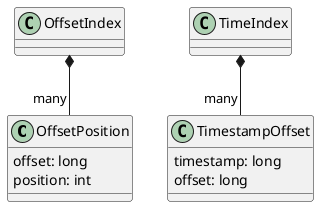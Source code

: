 @startuml
class OffsetPosition {
	offset: long
	position: int
}
class TimestampOffset {
	timestamp: long
	offset: long
}

OffsetIndex *--"many" OffsetPosition
TimeIndex *--"many" TimestampOffset

@enduml
